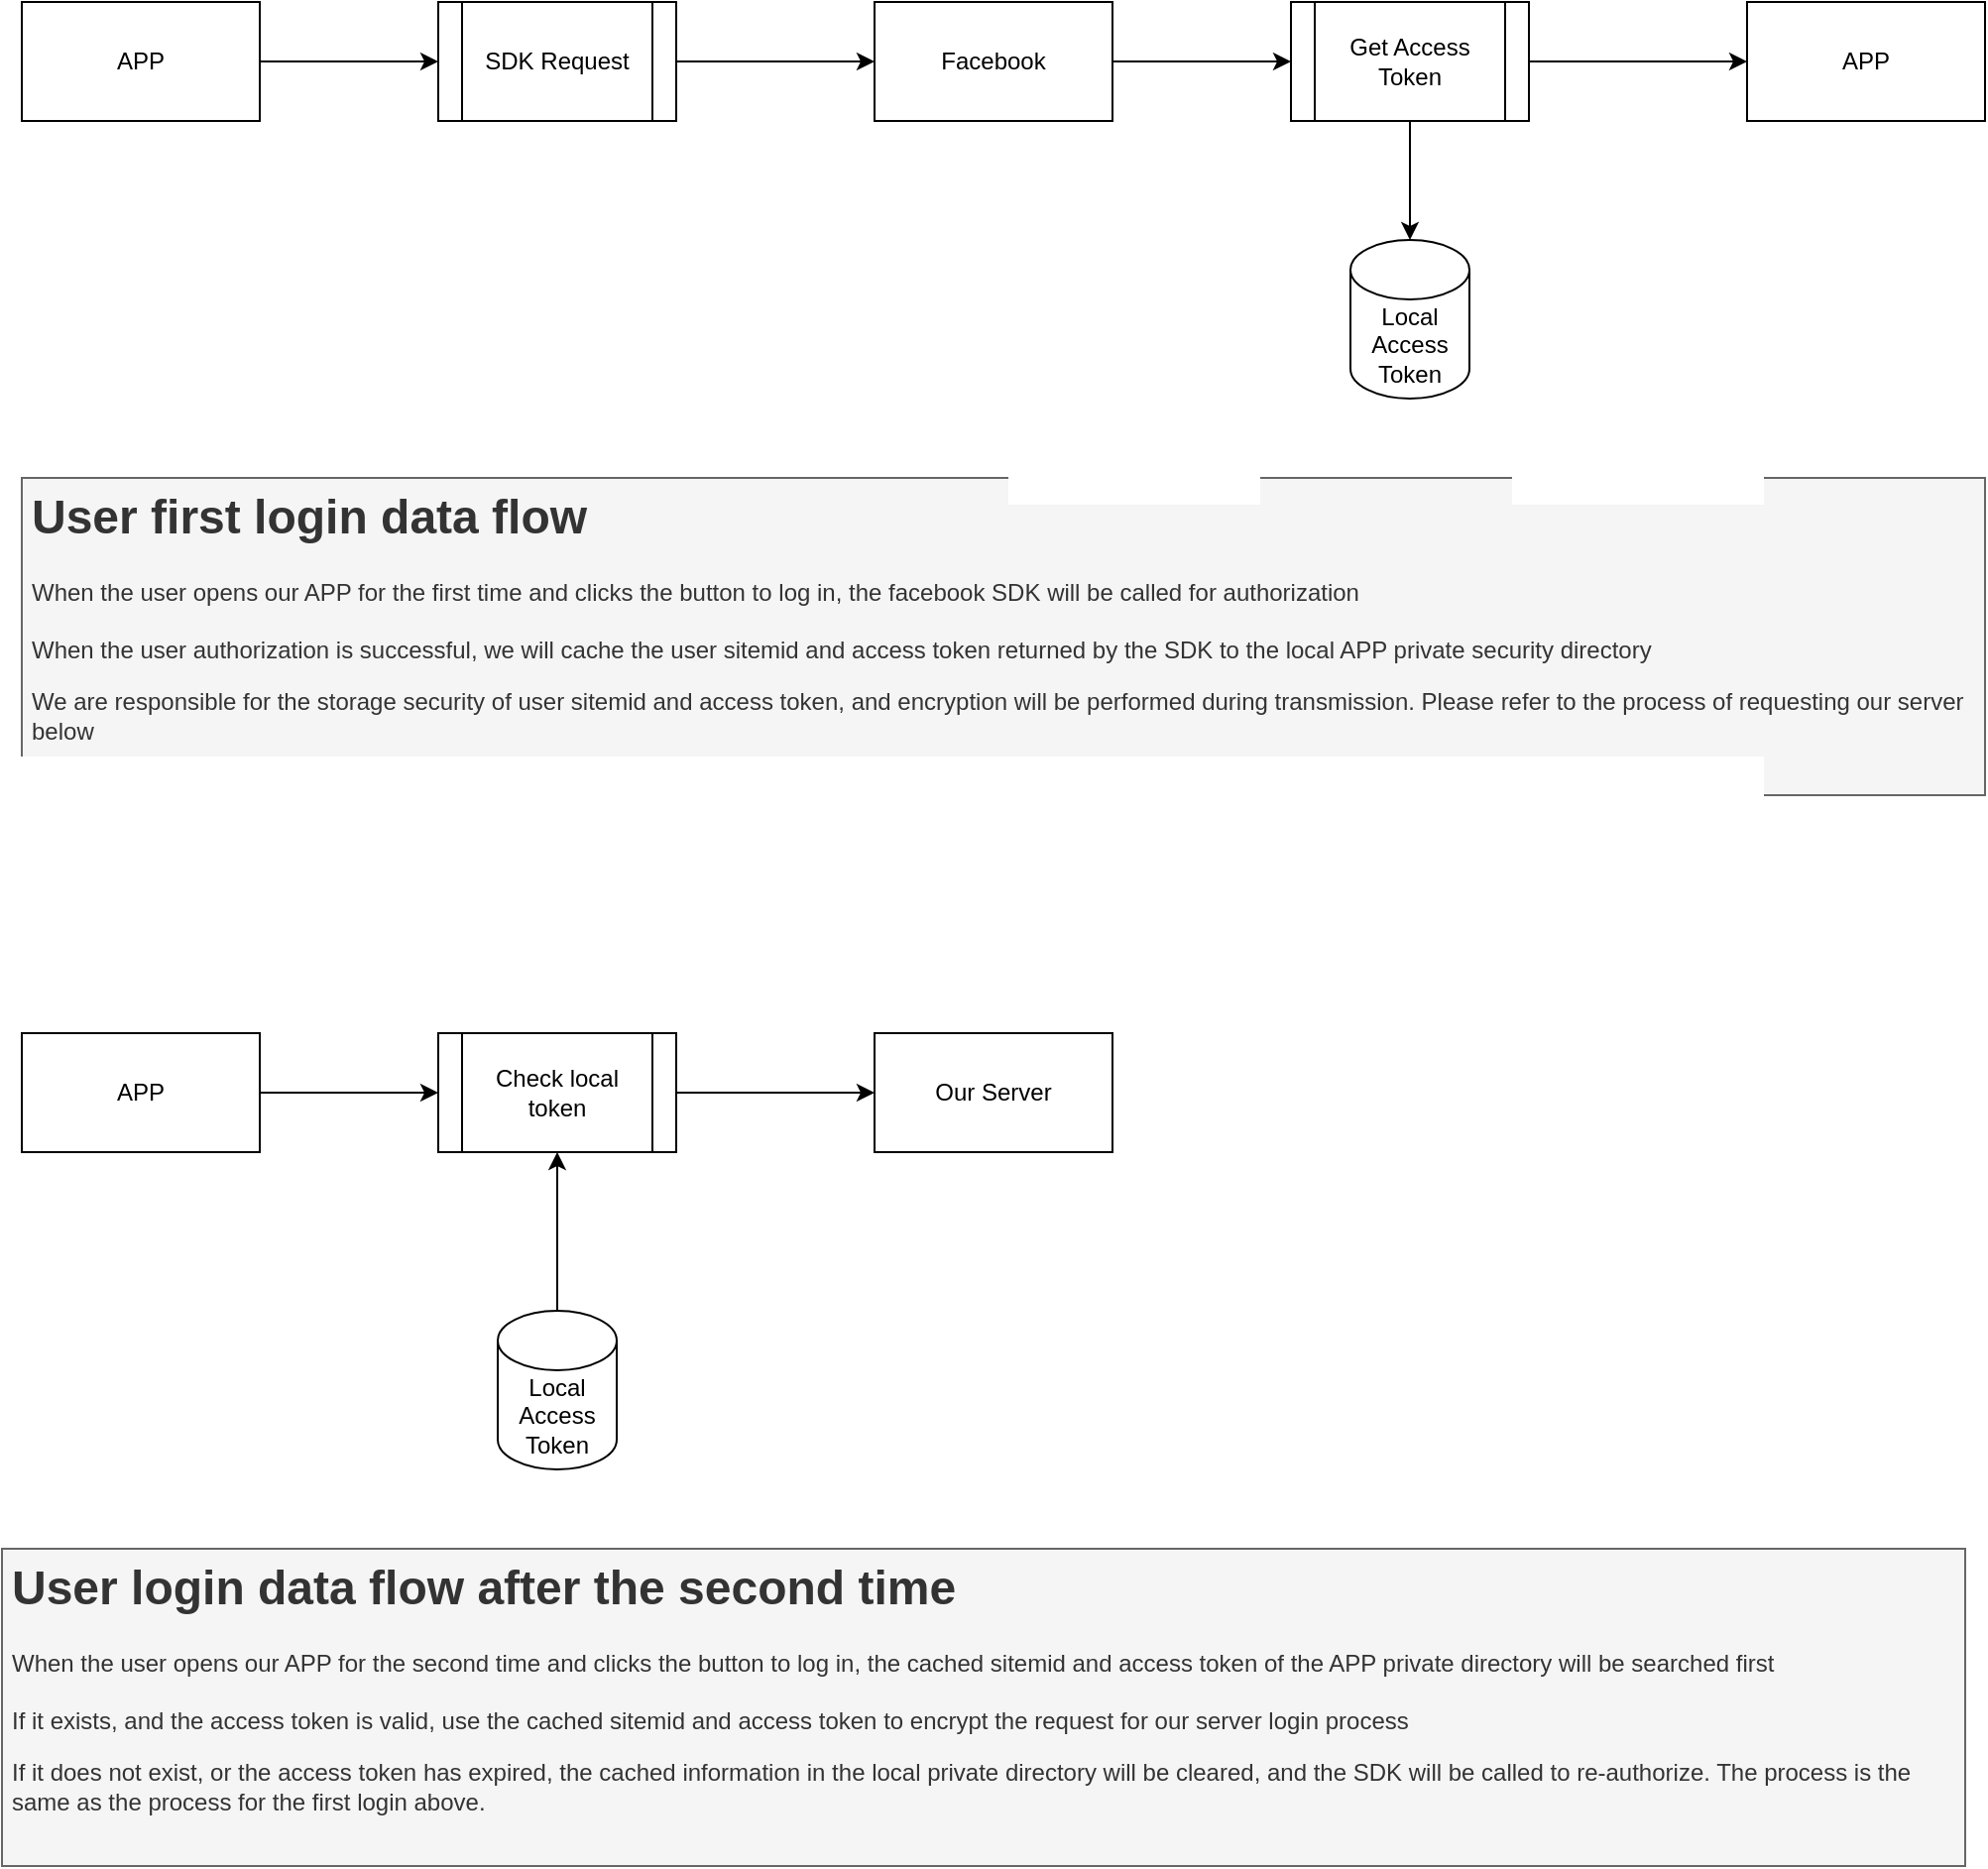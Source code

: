 <mxfile version="21.2.3" type="github" pages="3">
  <diagram name="第 1 页" id="x43TS9VtYkoSws5q7L16">
    <mxGraphModel dx="1270" dy="804" grid="1" gridSize="10" guides="1" tooltips="1" connect="1" arrows="1" fold="1" page="1" pageScale="1" pageWidth="1920" pageHeight="1200" math="0" shadow="0">
      <root>
        <mxCell id="0" />
        <mxCell id="1" parent="0" />
        <mxCell id="r0FDKJ4D7PrAV66_dY8I-9" style="edgeStyle=orthogonalEdgeStyle;rounded=0;orthogonalLoop=1;jettySize=auto;html=1;exitX=1;exitY=0.5;exitDx=0;exitDy=0;entryX=0;entryY=0.5;entryDx=0;entryDy=0;" edge="1" parent="1" source="r0FDKJ4D7PrAV66_dY8I-1" target="r0FDKJ4D7PrAV66_dY8I-5">
          <mxGeometry relative="1" as="geometry" />
        </mxCell>
        <mxCell id="r0FDKJ4D7PrAV66_dY8I-1" value="APP" style="rounded=0;whiteSpace=wrap;html=1;" vertex="1" parent="1">
          <mxGeometry x="80" y="80" width="120" height="60" as="geometry" />
        </mxCell>
        <mxCell id="r0FDKJ4D7PrAV66_dY8I-11" style="edgeStyle=orthogonalEdgeStyle;rounded=0;orthogonalLoop=1;jettySize=auto;html=1;exitX=1;exitY=0.5;exitDx=0;exitDy=0;entryX=0;entryY=0.5;entryDx=0;entryDy=0;" edge="1" parent="1" source="r0FDKJ4D7PrAV66_dY8I-2" target="r0FDKJ4D7PrAV66_dY8I-7">
          <mxGeometry relative="1" as="geometry" />
        </mxCell>
        <mxCell id="r0FDKJ4D7PrAV66_dY8I-2" value="Facebook" style="rounded=0;whiteSpace=wrap;html=1;" vertex="1" parent="1">
          <mxGeometry x="510" y="80" width="120" height="60" as="geometry" />
        </mxCell>
        <mxCell id="r0FDKJ4D7PrAV66_dY8I-3" value="APP" style="rounded=0;whiteSpace=wrap;html=1;" vertex="1" parent="1">
          <mxGeometry x="950" y="80" width="120" height="60" as="geometry" />
        </mxCell>
        <mxCell id="r0FDKJ4D7PrAV66_dY8I-10" style="edgeStyle=orthogonalEdgeStyle;rounded=0;orthogonalLoop=1;jettySize=auto;html=1;exitX=1;exitY=0.5;exitDx=0;exitDy=0;entryX=0;entryY=0.5;entryDx=0;entryDy=0;" edge="1" parent="1" source="r0FDKJ4D7PrAV66_dY8I-5" target="r0FDKJ4D7PrAV66_dY8I-2">
          <mxGeometry relative="1" as="geometry" />
        </mxCell>
        <mxCell id="r0FDKJ4D7PrAV66_dY8I-5" value="SDK Request" style="shape=process;whiteSpace=wrap;html=1;backgroundOutline=1;" vertex="1" parent="1">
          <mxGeometry x="290" y="80" width="120" height="60" as="geometry" />
        </mxCell>
        <mxCell id="r0FDKJ4D7PrAV66_dY8I-6" value="Local Access&lt;br&gt;Token" style="shape=cylinder3;whiteSpace=wrap;html=1;boundedLbl=1;backgroundOutline=1;size=15;" vertex="1" parent="1">
          <mxGeometry x="750" y="200" width="60" height="80" as="geometry" />
        </mxCell>
        <mxCell id="r0FDKJ4D7PrAV66_dY8I-12" style="edgeStyle=orthogonalEdgeStyle;rounded=0;orthogonalLoop=1;jettySize=auto;html=1;exitX=1;exitY=0.5;exitDx=0;exitDy=0;entryX=0;entryY=0.5;entryDx=0;entryDy=0;" edge="1" parent="1" source="r0FDKJ4D7PrAV66_dY8I-7" target="r0FDKJ4D7PrAV66_dY8I-3">
          <mxGeometry relative="1" as="geometry" />
        </mxCell>
        <mxCell id="r0FDKJ4D7PrAV66_dY8I-13" style="edgeStyle=orthogonalEdgeStyle;rounded=0;orthogonalLoop=1;jettySize=auto;html=1;exitX=0.5;exitY=1;exitDx=0;exitDy=0;entryX=0.5;entryY=0;entryDx=0;entryDy=0;entryPerimeter=0;" edge="1" parent="1" source="r0FDKJ4D7PrAV66_dY8I-7" target="r0FDKJ4D7PrAV66_dY8I-6">
          <mxGeometry relative="1" as="geometry" />
        </mxCell>
        <mxCell id="r0FDKJ4D7PrAV66_dY8I-7" value="Get Access Token" style="shape=process;whiteSpace=wrap;html=1;backgroundOutline=1;" vertex="1" parent="1">
          <mxGeometry x="720" y="80" width="120" height="60" as="geometry" />
        </mxCell>
        <mxCell id="r0FDKJ4D7PrAV66_dY8I-18" style="edgeStyle=orthogonalEdgeStyle;rounded=0;orthogonalLoop=1;jettySize=auto;html=1;exitX=1;exitY=0.5;exitDx=0;exitDy=0;entryX=0;entryY=0.5;entryDx=0;entryDy=0;" edge="1" source="r0FDKJ4D7PrAV66_dY8I-19" target="r0FDKJ4D7PrAV66_dY8I-24" parent="1">
          <mxGeometry relative="1" as="geometry" />
        </mxCell>
        <mxCell id="r0FDKJ4D7PrAV66_dY8I-19" value="APP" style="rounded=0;whiteSpace=wrap;html=1;" vertex="1" parent="1">
          <mxGeometry x="80" y="600" width="120" height="60" as="geometry" />
        </mxCell>
        <mxCell id="r0FDKJ4D7PrAV66_dY8I-22" value="Our Server" style="rounded=0;whiteSpace=wrap;html=1;" vertex="1" parent="1">
          <mxGeometry x="510" y="600" width="120" height="60" as="geometry" />
        </mxCell>
        <mxCell id="r0FDKJ4D7PrAV66_dY8I-23" style="edgeStyle=orthogonalEdgeStyle;rounded=0;orthogonalLoop=1;jettySize=auto;html=1;exitX=1;exitY=0.5;exitDx=0;exitDy=0;entryX=0;entryY=0.5;entryDx=0;entryDy=0;" edge="1" source="r0FDKJ4D7PrAV66_dY8I-24" parent="1">
          <mxGeometry relative="1" as="geometry">
            <mxPoint x="510" y="630" as="targetPoint" />
          </mxGeometry>
        </mxCell>
        <mxCell id="r0FDKJ4D7PrAV66_dY8I-24" value="Check local token" style="shape=process;whiteSpace=wrap;html=1;backgroundOutline=1;" vertex="1" parent="1">
          <mxGeometry x="290" y="600" width="120" height="60" as="geometry" />
        </mxCell>
        <mxCell id="r0FDKJ4D7PrAV66_dY8I-29" style="edgeStyle=orthogonalEdgeStyle;rounded=0;orthogonalLoop=1;jettySize=auto;html=1;exitX=0.5;exitY=0;exitDx=0;exitDy=0;exitPerimeter=0;entryX=0.5;entryY=1;entryDx=0;entryDy=0;" edge="1" parent="1" source="r0FDKJ4D7PrAV66_dY8I-25" target="r0FDKJ4D7PrAV66_dY8I-24">
          <mxGeometry relative="1" as="geometry" />
        </mxCell>
        <mxCell id="r0FDKJ4D7PrAV66_dY8I-25" value="Local Access&lt;br&gt;Token" style="shape=cylinder3;whiteSpace=wrap;html=1;boundedLbl=1;backgroundOutline=1;size=15;" vertex="1" parent="1">
          <mxGeometry x="320" y="740" width="60" height="80" as="geometry" />
        </mxCell>
        <mxCell id="I4pa_lEHj2Cau7MgLdfz-1" value="&lt;h1&gt;User first login data flow&lt;br&gt;&lt;/h1&gt;When the user opens our APP for the first time and clicks the button to log in, the facebook SDK will be called for authorization&lt;br&gt;&lt;br&gt;When the user authorization is successful, we will cache the user sitemid and access token returned by the SDK to the local APP private security directory&lt;p&gt;We are responsible for the storage security of user sitemid and access token, and encryption will be performed during transmission. Please refer to the process of requesting our server below&lt;br&gt;&lt;/p&gt;" style="text;html=1;strokeColor=#666666;fillColor=#f5f5f5;spacing=5;spacingTop=-20;whiteSpace=wrap;overflow=hidden;rounded=0;fontColor=#333333;" vertex="1" parent="1">
          <mxGeometry x="80" y="320" width="990" height="160" as="geometry" />
        </mxCell>
        <mxCell id="rYypwJ-46_HRRcFnlMks-2" value="&lt;h1&gt;User login data flow after the second time&lt;br&gt;&lt;/h1&gt;When the user opens our APP for the second time and clicks the button to log in, the cached sitemid and access token of the APP private directory will be searched first&lt;br&gt;&lt;br&gt;If it exists, and the access token is valid, use the cached sitemid and access token to encrypt the request for our server login process&lt;p&gt;If it does not exist, or the access token has expired, the cached information in the local private directory will be cleared, and the SDK will be called to re-authorize. The process is the same as the process for the first login above.&lt;br&gt;&lt;/p&gt;" style="text;html=1;strokeColor=#666666;fillColor=#f5f5f5;spacing=5;spacingTop=-20;whiteSpace=wrap;overflow=hidden;rounded=0;fontColor=#333333;" vertex="1" parent="1">
          <mxGeometry x="70" y="860" width="990" height="160" as="geometry" />
        </mxCell>
      </root>
    </mxGraphModel>
  </diagram>
  <diagram id="w3MfUEUqJJYAWyeB7gSx" name="第 2 页">
    <mxGraphModel dx="1270" dy="804" grid="1" gridSize="10" guides="1" tooltips="1" connect="1" arrows="1" fold="1" page="1" pageScale="1" pageWidth="1920" pageHeight="1200" math="0" shadow="0">
      <root>
        <mxCell id="0" />
        <mxCell id="1" parent="0" />
        <mxCell id="CJnmEO2U6YRz863aGqxL-2" value="APP" style="rounded=0;whiteSpace=wrap;html=1;" vertex="1" parent="1">
          <mxGeometry x="630" y="510" width="120" height="60" as="geometry" />
        </mxCell>
        <mxCell id="6y2NOR6K8PN4h-t25zQj-5" style="edgeStyle=orthogonalEdgeStyle;rounded=0;orthogonalLoop=1;jettySize=auto;html=1;exitX=1;exitY=0.5;exitDx=0;exitDy=0;entryX=0;entryY=0.5;entryDx=0;entryDy=0;" edge="1" parent="1" source="CJnmEO2U6YRz863aGqxL-3" target="6y2NOR6K8PN4h-t25zQj-2">
          <mxGeometry relative="1" as="geometry" />
        </mxCell>
        <mxCell id="CJnmEO2U6YRz863aGqxL-3" value="Our Server" style="rounded=0;whiteSpace=wrap;html=1;" vertex="1" parent="1">
          <mxGeometry x="80" y="80" width="120" height="60" as="geometry" />
        </mxCell>
        <mxCell id="6y2NOR6K8PN4h-t25zQj-7" style="edgeStyle=orthogonalEdgeStyle;rounded=0;orthogonalLoop=1;jettySize=auto;html=1;exitX=1;exitY=0.5;exitDx=0;exitDy=0;entryX=0;entryY=0.5;entryDx=0;entryDy=0;" edge="1" parent="1" source="6y2NOR6K8PN4h-t25zQj-1" target="6y2NOR6K8PN4h-t25zQj-3">
          <mxGeometry relative="1" as="geometry" />
        </mxCell>
        <mxCell id="6y2NOR6K8PN4h-t25zQj-1" value="Facebook" style="rounded=0;whiteSpace=wrap;html=1;" vertex="1" parent="1">
          <mxGeometry x="510" y="80" width="120" height="60" as="geometry" />
        </mxCell>
        <mxCell id="6y2NOR6K8PN4h-t25zQj-6" style="edgeStyle=orthogonalEdgeStyle;rounded=0;orthogonalLoop=1;jettySize=auto;html=1;exitX=1;exitY=0.5;exitDx=0;exitDy=0;entryX=0;entryY=0.5;entryDx=0;entryDy=0;" edge="1" parent="1" source="6y2NOR6K8PN4h-t25zQj-2" target="6y2NOR6K8PN4h-t25zQj-1">
          <mxGeometry relative="1" as="geometry" />
        </mxCell>
        <mxCell id="6y2NOR6K8PN4h-t25zQj-2" value="Graph API" style="shape=process;whiteSpace=wrap;html=1;backgroundOutline=1;" vertex="1" parent="1">
          <mxGeometry x="300" y="80" width="120" height="60" as="geometry" />
        </mxCell>
        <mxCell id="6y2NOR6K8PN4h-t25zQj-8" style="edgeStyle=orthogonalEdgeStyle;rounded=0;orthogonalLoop=1;jettySize=auto;html=1;exitX=1;exitY=0.5;exitDx=0;exitDy=0;entryX=0;entryY=0.5;entryDx=0;entryDy=0;" edge="1" parent="1" source="6y2NOR6K8PN4h-t25zQj-3" target="6y2NOR6K8PN4h-t25zQj-4">
          <mxGeometry relative="1" as="geometry" />
        </mxCell>
        <mxCell id="6y2NOR6K8PN4h-t25zQj-3" value="Return User Info" style="shape=process;whiteSpace=wrap;html=1;backgroundOutline=1;" vertex="1" parent="1">
          <mxGeometry x="730" y="80" width="120" height="60" as="geometry" />
        </mxCell>
        <mxCell id="6y2NOR6K8PN4h-t25zQj-4" value="Our Server" style="rounded=0;whiteSpace=wrap;html=1;" vertex="1" parent="1">
          <mxGeometry x="950" y="80" width="120" height="60" as="geometry" />
        </mxCell>
        <mxCell id="6y2NOR6K8PN4h-t25zQj-11" style="edgeStyle=orthogonalEdgeStyle;rounded=0;orthogonalLoop=1;jettySize=auto;html=1;exitX=1;exitY=0.5;exitDx=0;exitDy=0;entryX=0;entryY=0.5;entryDx=0;entryDy=0;" edge="1" parent="1" source="6y2NOR6K8PN4h-t25zQj-9" target="6y2NOR6K8PN4h-t25zQj-10">
          <mxGeometry relative="1" as="geometry" />
        </mxCell>
        <mxCell id="6y2NOR6K8PN4h-t25zQj-9" value="Our Server" style="rounded=0;whiteSpace=wrap;html=1;" vertex="1" parent="1">
          <mxGeometry x="80" y="510" width="120" height="60" as="geometry" />
        </mxCell>
        <mxCell id="6y2NOR6K8PN4h-t25zQj-12" style="edgeStyle=orthogonalEdgeStyle;rounded=0;orthogonalLoop=1;jettySize=auto;html=1;exitX=1;exitY=0.5;exitDx=0;exitDy=0;entryX=0;entryY=0.5;entryDx=0;entryDy=0;" edge="1" parent="1" source="6y2NOR6K8PN4h-t25zQj-10" target="CJnmEO2U6YRz863aGqxL-2">
          <mxGeometry relative="1" as="geometry" />
        </mxCell>
        <mxCell id="6y2NOR6K8PN4h-t25zQj-10" value="Https Response with body encryption" style="shape=process;whiteSpace=wrap;html=1;backgroundOutline=1;" vertex="1" parent="1">
          <mxGeometry x="350" y="510" width="120" height="60" as="geometry" />
        </mxCell>
        <mxCell id="mYR3ZALFt0NCro35AEKC-1" value="&lt;h1&gt;Get Facebook user info&lt;/h1&gt;&lt;p&gt;Use the access token sent by the APP client as a parameter to obtain user information through the graph api&lt;/p&gt;&lt;p&gt;If successful, the user sitemid and user nickname information will be saved to the mysql database&lt;br&gt;&lt;/p&gt;&lt;p&gt;If it fails, return the result of APP invalid TOKEN&lt;br&gt;&lt;/p&gt;&lt;p&gt;We are responsible for the security of information such as user sitemid and nickname, which are stored on the encrypted disk of aws&lt;br&gt;&lt;/p&gt;&lt;p&gt;Use the latest version of the graph api&lt;br&gt;&lt;/p&gt;" style="text;html=1;strokeColor=#666666;fillColor=#f5f5f5;spacing=5;spacingTop=-20;whiteSpace=wrap;overflow=hidden;rounded=0;fontColor=#333333;" vertex="1" parent="1">
          <mxGeometry x="80" y="190" width="990" height="190" as="geometry" />
        </mxCell>
        <mxCell id="mYR3ZALFt0NCro35AEKC-3" value="&lt;h1&gt;Return result to APP, user info or invalid token&amp;nbsp;&lt;/h1&gt;&lt;p&gt;The user data obtained through the graph api is encrypted and returned to the APP through https&lt;br&gt;&lt;/p&gt;&lt;p&gt;Https uses tls1.2 version&lt;br&gt;&lt;/p&gt;&lt;p&gt;Message body encryption is through aes-256 to ensure data transmission security&lt;br&gt;&lt;/p&gt;" style="text;html=1;strokeColor=#666666;fillColor=#f5f5f5;spacing=5;spacingTop=-20;whiteSpace=wrap;overflow=hidden;rounded=0;fontColor=#333333;" vertex="1" parent="1">
          <mxGeometry x="80" y="610" width="990" height="140" as="geometry" />
        </mxCell>
      </root>
    </mxGraphModel>
  </diagram>
  <diagram id="jOPRe0WHTu8u_cVHyQ1Y" name="第 3 页">
    <mxGraphModel dx="1270" dy="804" grid="1" gridSize="10" guides="1" tooltips="1" connect="1" arrows="1" fold="1" page="1" pageScale="1" pageWidth="1920" pageHeight="1200" math="0" shadow="0">
      <root>
        <mxCell id="0" />
        <mxCell id="1" parent="0" />
        <mxCell id="mQ0wDRHlYJblhZnfv1Rh-1" value="&lt;h1&gt;Send access token to our server, and get user info back&lt;/h1&gt;&lt;p&gt;Through the https post protocol, encrypt the access token and send it to our server to request user information&lt;br&gt;&lt;/p&gt;&lt;p&gt;Https uses tls1.2 version&lt;br&gt;&lt;/p&gt;&lt;p&gt;Message body encryption is through aes-256 to ensure data transmission security&lt;br&gt;&lt;/p&gt;" style="text;html=1;strokeColor=#666666;fillColor=#f5f5f5;spacing=5;spacingTop=-20;whiteSpace=wrap;overflow=hidden;rounded=0;fontColor=#333333;" vertex="1" parent="1">
          <mxGeometry x="80" y="200" width="990" height="140" as="geometry" />
        </mxCell>
        <mxCell id="0HtUv1zyAtImCoLmxlgt-1" style="edgeStyle=orthogonalEdgeStyle;rounded=0;orthogonalLoop=1;jettySize=auto;html=1;exitX=1;exitY=0.5;exitDx=0;exitDy=0;entryX=0;entryY=0.5;entryDx=0;entryDy=0;" edge="1" parent="1" source="0HtUv1zyAtImCoLmxlgt-2" target="0HtUv1zyAtImCoLmxlgt-5">
          <mxGeometry relative="1" as="geometry" />
        </mxCell>
        <mxCell id="0HtUv1zyAtImCoLmxlgt-2" value="APP" style="rounded=0;whiteSpace=wrap;html=1;" vertex="1" parent="1">
          <mxGeometry x="80" y="80" width="120" height="60" as="geometry" />
        </mxCell>
        <mxCell id="0HtUv1zyAtImCoLmxlgt-3" value="Our Server" style="rounded=0;whiteSpace=wrap;html=1;" vertex="1" parent="1">
          <mxGeometry x="810" y="80" width="120" height="60" as="geometry" />
        </mxCell>
        <mxCell id="0HtUv1zyAtImCoLmxlgt-4" style="edgeStyle=orthogonalEdgeStyle;rounded=0;orthogonalLoop=1;jettySize=auto;html=1;exitX=1;exitY=0.5;exitDx=0;exitDy=0;entryX=0;entryY=0.5;entryDx=0;entryDy=0;" edge="1" parent="1" source="0HtUv1zyAtImCoLmxlgt-5" target="0HtUv1zyAtImCoLmxlgt-7">
          <mxGeometry relative="1" as="geometry" />
        </mxCell>
        <mxCell id="0HtUv1zyAtImCoLmxlgt-5" value="Get Facebook User Info with access token" style="shape=process;whiteSpace=wrap;html=1;backgroundOutline=1;" vertex="1" parent="1">
          <mxGeometry x="310" y="80" width="120" height="60" as="geometry" />
        </mxCell>
        <mxCell id="0HtUv1zyAtImCoLmxlgt-6" style="edgeStyle=orthogonalEdgeStyle;rounded=0;orthogonalLoop=1;jettySize=auto;html=1;exitX=1;exitY=0.5;exitDx=0;exitDy=0;" edge="1" parent="1" source="0HtUv1zyAtImCoLmxlgt-7" target="0HtUv1zyAtImCoLmxlgt-3">
          <mxGeometry relative="1" as="geometry" />
        </mxCell>
        <mxCell id="0HtUv1zyAtImCoLmxlgt-7" value="use https and token params encryption" style="shape=process;whiteSpace=wrap;html=1;backgroundOutline=1;" vertex="1" parent="1">
          <mxGeometry x="560" y="80" width="120" height="60" as="geometry" />
        </mxCell>
      </root>
    </mxGraphModel>
  </diagram>
</mxfile>
